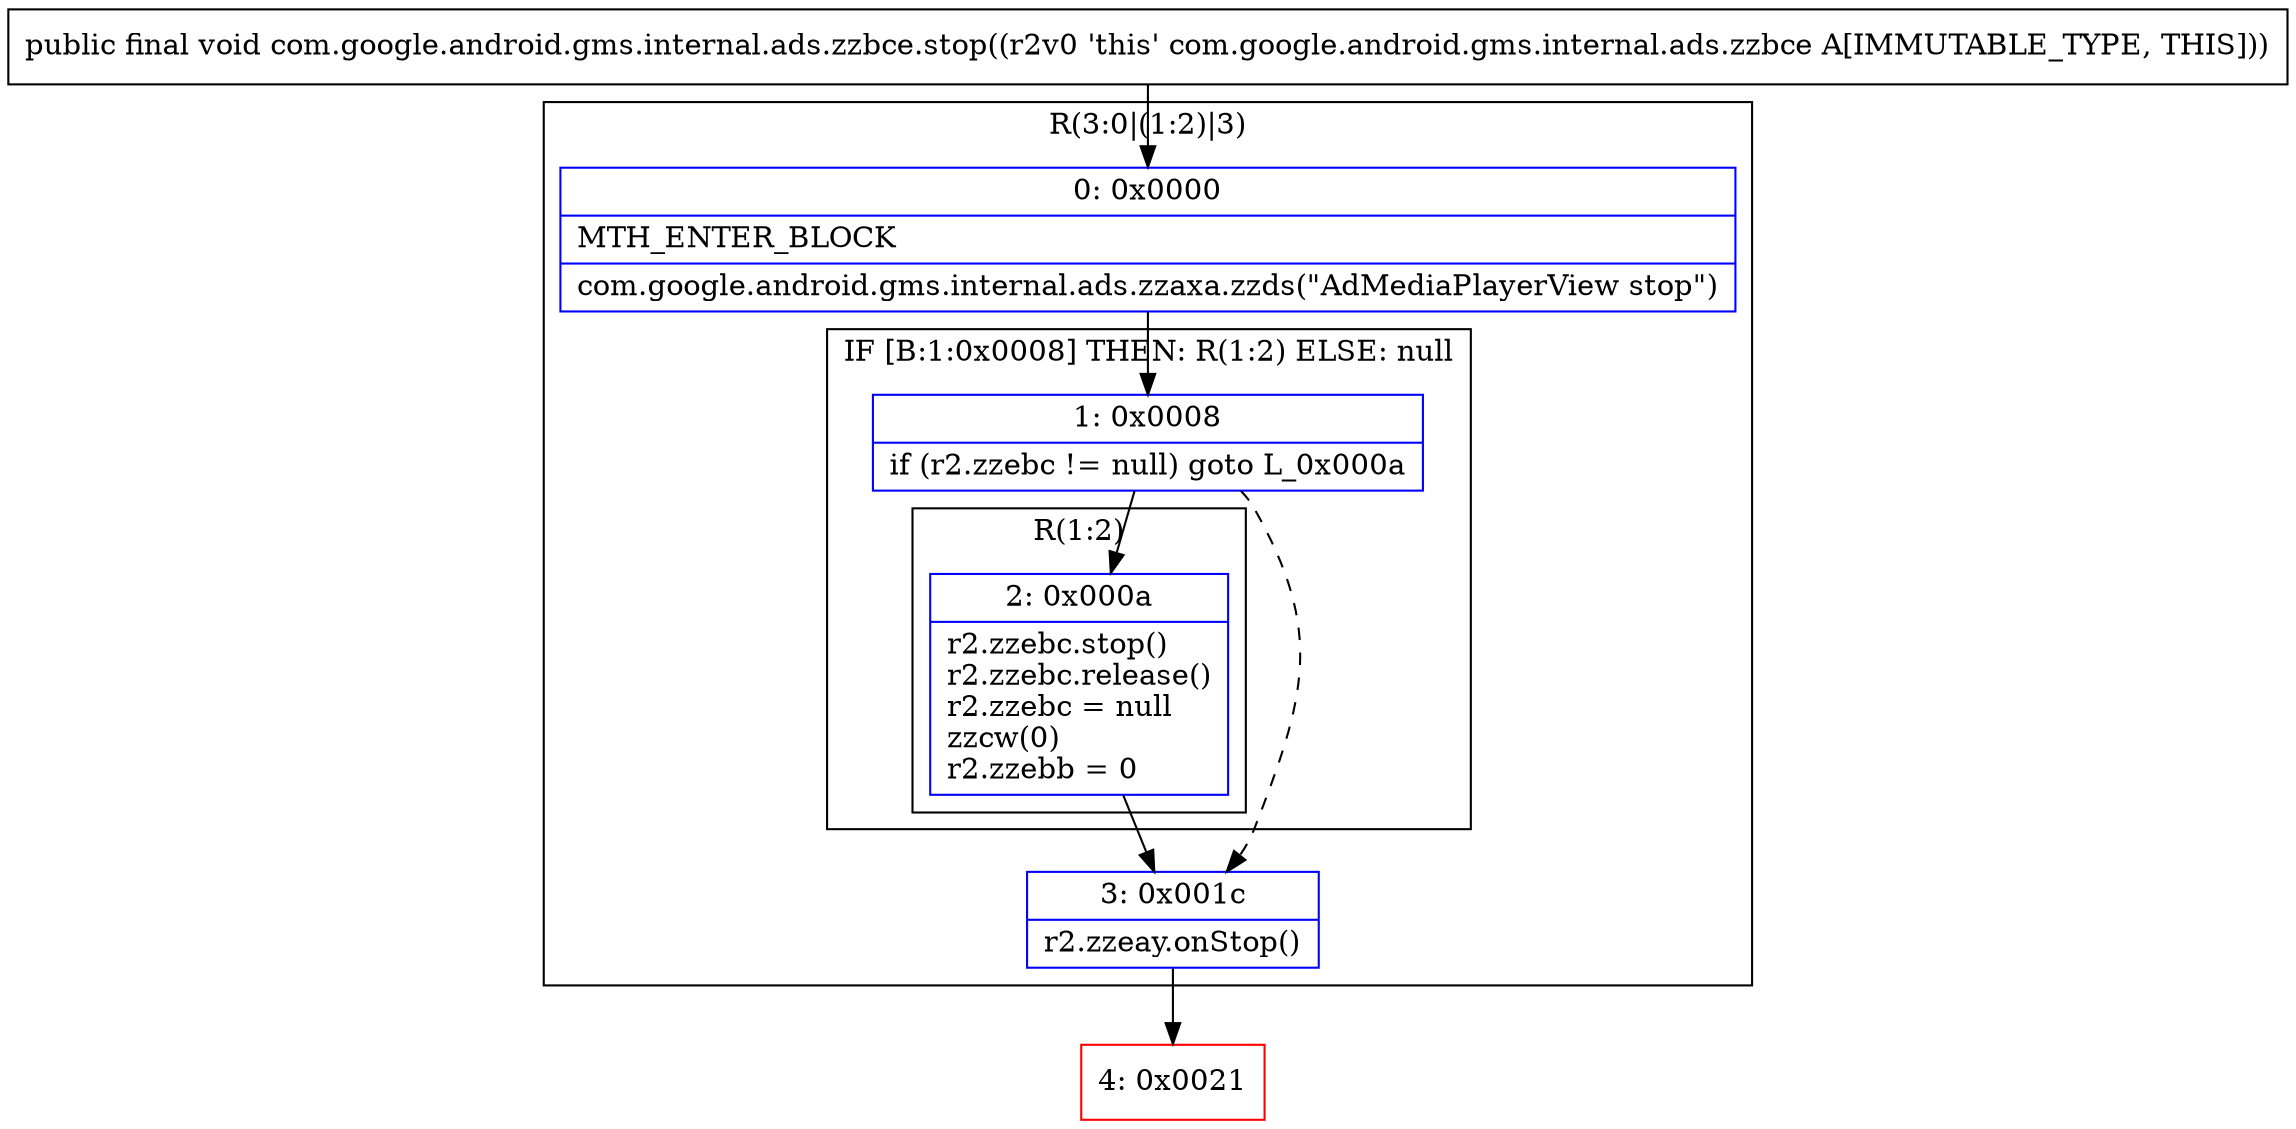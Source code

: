 digraph "CFG forcom.google.android.gms.internal.ads.zzbce.stop()V" {
subgraph cluster_Region_2034587845 {
label = "R(3:0|(1:2)|3)";
node [shape=record,color=blue];
Node_0 [shape=record,label="{0\:\ 0x0000|MTH_ENTER_BLOCK\l|com.google.android.gms.internal.ads.zzaxa.zzds(\"AdMediaPlayerView stop\")\l}"];
subgraph cluster_IfRegion_901499407 {
label = "IF [B:1:0x0008] THEN: R(1:2) ELSE: null";
node [shape=record,color=blue];
Node_1 [shape=record,label="{1\:\ 0x0008|if (r2.zzebc != null) goto L_0x000a\l}"];
subgraph cluster_Region_867264233 {
label = "R(1:2)";
node [shape=record,color=blue];
Node_2 [shape=record,label="{2\:\ 0x000a|r2.zzebc.stop()\lr2.zzebc.release()\lr2.zzebc = null\lzzcw(0)\lr2.zzebb = 0\l}"];
}
}
Node_3 [shape=record,label="{3\:\ 0x001c|r2.zzeay.onStop()\l}"];
}
Node_4 [shape=record,color=red,label="{4\:\ 0x0021}"];
MethodNode[shape=record,label="{public final void com.google.android.gms.internal.ads.zzbce.stop((r2v0 'this' com.google.android.gms.internal.ads.zzbce A[IMMUTABLE_TYPE, THIS])) }"];
MethodNode -> Node_0;
Node_0 -> Node_1;
Node_1 -> Node_2;
Node_1 -> Node_3[style=dashed];
Node_2 -> Node_3;
Node_3 -> Node_4;
}

